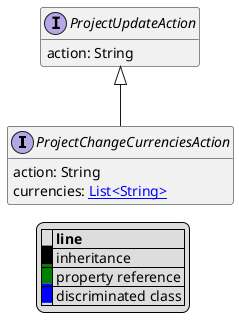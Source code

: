 @startuml

hide empty fields
hide empty methods
legend
|= |= line |
|<back:black>   </back>| inheritance |
|<back:green>   </back>| property reference |
|<back:blue>   </back>| discriminated class |
endlegend
interface ProjectChangeCurrenciesAction [[ProjectChangeCurrenciesAction.svg]] extends ProjectUpdateAction {
    action: String
    currencies: [[String.svg List<String>]]
}
interface ProjectUpdateAction [[ProjectUpdateAction.svg]]  {
    action: String
}





@enduml
